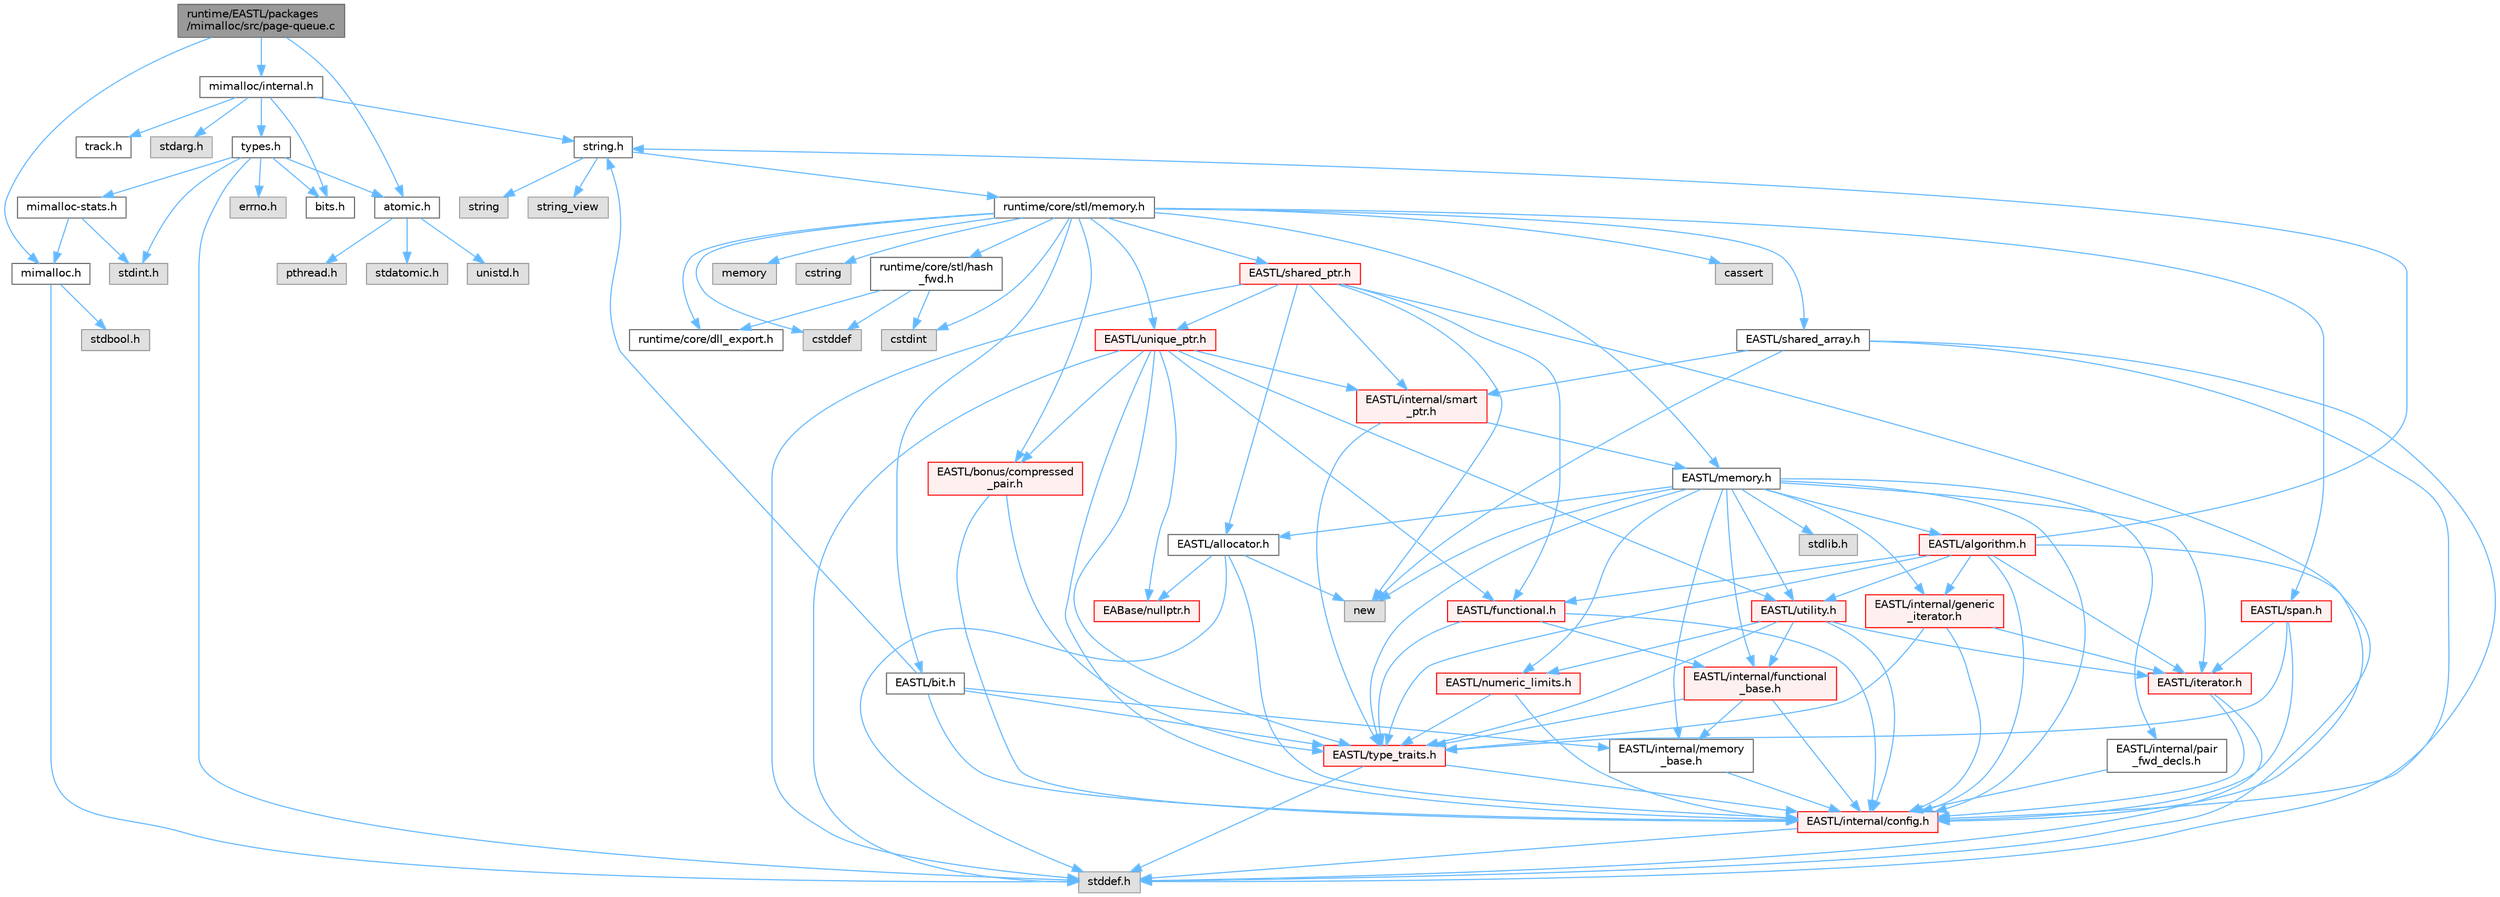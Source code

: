 digraph "runtime/EASTL/packages/mimalloc/src/page-queue.c"
{
 // LATEX_PDF_SIZE
  bgcolor="transparent";
  edge [fontname=Helvetica,fontsize=10,labelfontname=Helvetica,labelfontsize=10];
  node [fontname=Helvetica,fontsize=10,shape=box,height=0.2,width=0.4];
  Node1 [id="Node000001",label="runtime/EASTL/packages\l/mimalloc/src/page-queue.c",height=0.2,width=0.4,color="gray40", fillcolor="grey60", style="filled", fontcolor="black",tooltip=" "];
  Node1 -> Node2 [id="edge120_Node000001_Node000002",color="steelblue1",style="solid",tooltip=" "];
  Node2 [id="Node000002",label="mimalloc.h",height=0.2,width=0.4,color="grey40", fillcolor="white", style="filled",URL="$mimalloc_8h.html",tooltip=" "];
  Node2 -> Node3 [id="edge121_Node000002_Node000003",color="steelblue1",style="solid",tooltip=" "];
  Node3 [id="Node000003",label="stddef.h",height=0.2,width=0.4,color="grey60", fillcolor="#E0E0E0", style="filled",tooltip=" "];
  Node2 -> Node4 [id="edge122_Node000002_Node000004",color="steelblue1",style="solid",tooltip=" "];
  Node4 [id="Node000004",label="stdbool.h",height=0.2,width=0.4,color="grey60", fillcolor="#E0E0E0", style="filled",tooltip=" "];
  Node1 -> Node5 [id="edge123_Node000001_Node000005",color="steelblue1",style="solid",tooltip=" "];
  Node5 [id="Node000005",label="mimalloc/internal.h",height=0.2,width=0.4,color="grey40", fillcolor="white", style="filled",URL="$_e_a_s_t_l_2packages_2mimalloc_2include_2mimalloc_2internal_8h.html",tooltip=" "];
  Node5 -> Node6 [id="edge124_Node000005_Node000006",color="steelblue1",style="solid",tooltip=" "];
  Node6 [id="Node000006",label="types.h",height=0.2,width=0.4,color="grey40", fillcolor="white", style="filled",URL="$types_8h.html",tooltip=" "];
  Node6 -> Node7 [id="edge125_Node000006_Node000007",color="steelblue1",style="solid",tooltip=" "];
  Node7 [id="Node000007",label="mimalloc-stats.h",height=0.2,width=0.4,color="grey40", fillcolor="white", style="filled",URL="$mimalloc-stats_8h.html",tooltip=" "];
  Node7 -> Node2 [id="edge126_Node000007_Node000002",color="steelblue1",style="solid",tooltip=" "];
  Node7 -> Node8 [id="edge127_Node000007_Node000008",color="steelblue1",style="solid",tooltip=" "];
  Node8 [id="Node000008",label="stdint.h",height=0.2,width=0.4,color="grey60", fillcolor="#E0E0E0", style="filled",tooltip=" "];
  Node6 -> Node3 [id="edge128_Node000006_Node000003",color="steelblue1",style="solid",tooltip=" "];
  Node6 -> Node8 [id="edge129_Node000006_Node000008",color="steelblue1",style="solid",tooltip=" "];
  Node6 -> Node9 [id="edge130_Node000006_Node000009",color="steelblue1",style="solid",tooltip=" "];
  Node9 [id="Node000009",label="errno.h",height=0.2,width=0.4,color="grey60", fillcolor="#E0E0E0", style="filled",tooltip=" "];
  Node6 -> Node10 [id="edge131_Node000006_Node000010",color="steelblue1",style="solid",tooltip=" "];
  Node10 [id="Node000010",label="bits.h",height=0.2,width=0.4,color="grey40", fillcolor="white", style="filled",URL="$bits_8h.html",tooltip=" "];
  Node6 -> Node11 [id="edge132_Node000006_Node000011",color="steelblue1",style="solid",tooltip=" "];
  Node11 [id="Node000011",label="atomic.h",height=0.2,width=0.4,color="grey40", fillcolor="white", style="filled",URL="$_e_a_s_t_l_2packages_2mimalloc_2include_2mimalloc_2atomic_8h.html",tooltip=" "];
  Node11 -> Node12 [id="edge133_Node000011_Node000012",color="steelblue1",style="solid",tooltip=" "];
  Node12 [id="Node000012",label="pthread.h",height=0.2,width=0.4,color="grey60", fillcolor="#E0E0E0", style="filled",tooltip=" "];
  Node11 -> Node13 [id="edge134_Node000011_Node000013",color="steelblue1",style="solid",tooltip=" "];
  Node13 [id="Node000013",label="stdatomic.h",height=0.2,width=0.4,color="grey60", fillcolor="#E0E0E0", style="filled",tooltip=" "];
  Node11 -> Node14 [id="edge135_Node000011_Node000014",color="steelblue1",style="solid",tooltip=" "];
  Node14 [id="Node000014",label="unistd.h",height=0.2,width=0.4,color="grey60", fillcolor="#E0E0E0", style="filled",tooltip=" "];
  Node5 -> Node15 [id="edge136_Node000005_Node000015",color="steelblue1",style="solid",tooltip=" "];
  Node15 [id="Node000015",label="track.h",height=0.2,width=0.4,color="grey40", fillcolor="white", style="filled",URL="$track_8h.html",tooltip=" "];
  Node5 -> Node10 [id="edge137_Node000005_Node000010",color="steelblue1",style="solid",tooltip=" "];
  Node5 -> Node16 [id="edge138_Node000005_Node000016",color="steelblue1",style="solid",tooltip=" "];
  Node16 [id="Node000016",label="stdarg.h",height=0.2,width=0.4,color="grey60", fillcolor="#E0E0E0", style="filled",tooltip=" "];
  Node5 -> Node17 [id="edge139_Node000005_Node000017",color="steelblue1",style="solid",tooltip=" "];
  Node17 [id="Node000017",label="string.h",height=0.2,width=0.4,color="grey40", fillcolor="white", style="filled",URL="$string_8h.html",tooltip=" "];
  Node17 -> Node18 [id="edge140_Node000017_Node000018",color="steelblue1",style="solid",tooltip=" "];
  Node18 [id="Node000018",label="string",height=0.2,width=0.4,color="grey60", fillcolor="#E0E0E0", style="filled",tooltip=" "];
  Node17 -> Node19 [id="edge141_Node000017_Node000019",color="steelblue1",style="solid",tooltip=" "];
  Node19 [id="Node000019",label="string_view",height=0.2,width=0.4,color="grey60", fillcolor="#E0E0E0", style="filled",tooltip=" "];
  Node17 -> Node20 [id="edge142_Node000017_Node000020",color="steelblue1",style="solid",tooltip=" "];
  Node20 [id="Node000020",label="runtime/core/stl/memory.h",height=0.2,width=0.4,color="grey40", fillcolor="white", style="filled",URL="$core_2stl_2memory_8h.html",tooltip=" "];
  Node20 -> Node21 [id="edge143_Node000020_Node000021",color="steelblue1",style="solid",tooltip=" "];
  Node21 [id="Node000021",label="cstddef",height=0.2,width=0.4,color="grey60", fillcolor="#E0E0E0", style="filled",tooltip=" "];
  Node20 -> Node22 [id="edge144_Node000020_Node000022",color="steelblue1",style="solid",tooltip=" "];
  Node22 [id="Node000022",label="cstdint",height=0.2,width=0.4,color="grey60", fillcolor="#E0E0E0", style="filled",tooltip=" "];
  Node20 -> Node23 [id="edge145_Node000020_Node000023",color="steelblue1",style="solid",tooltip=" "];
  Node23 [id="Node000023",label="cassert",height=0.2,width=0.4,color="grey60", fillcolor="#E0E0E0", style="filled",tooltip=" "];
  Node20 -> Node24 [id="edge146_Node000020_Node000024",color="steelblue1",style="solid",tooltip=" "];
  Node24 [id="Node000024",label="memory",height=0.2,width=0.4,color="grey60", fillcolor="#E0E0E0", style="filled",tooltip=" "];
  Node20 -> Node25 [id="edge147_Node000020_Node000025",color="steelblue1",style="solid",tooltip=" "];
  Node25 [id="Node000025",label="cstring",height=0.2,width=0.4,color="grey60", fillcolor="#E0E0E0", style="filled",tooltip=" "];
  Node20 -> Node26 [id="edge148_Node000020_Node000026",color="steelblue1",style="solid",tooltip=" "];
  Node26 [id="Node000026",label="EASTL/bit.h",height=0.2,width=0.4,color="grey40", fillcolor="white", style="filled",URL="$bit_8h.html",tooltip=" "];
  Node26 -> Node27 [id="edge149_Node000026_Node000027",color="steelblue1",style="solid",tooltip=" "];
  Node27 [id="Node000027",label="EASTL/internal/config.h",height=0.2,width=0.4,color="red", fillcolor="#FFF0F0", style="filled",URL="$config_8h.html",tooltip=" "];
  Node27 -> Node3 [id="edge150_Node000027_Node000003",color="steelblue1",style="solid",tooltip=" "];
  Node26 -> Node35 [id="edge151_Node000026_Node000035",color="steelblue1",style="solid",tooltip=" "];
  Node35 [id="Node000035",label="EASTL/internal/memory\l_base.h",height=0.2,width=0.4,color="grey40", fillcolor="white", style="filled",URL="$memory__base_8h.html",tooltip=" "];
  Node35 -> Node27 [id="edge152_Node000035_Node000027",color="steelblue1",style="solid",tooltip=" "];
  Node26 -> Node36 [id="edge153_Node000026_Node000036",color="steelblue1",style="solid",tooltip=" "];
  Node36 [id="Node000036",label="EASTL/type_traits.h",height=0.2,width=0.4,color="red", fillcolor="#FFF0F0", style="filled",URL="$_e_a_s_t_l_2include_2_e_a_s_t_l_2type__traits_8h.html",tooltip=" "];
  Node36 -> Node27 [id="edge154_Node000036_Node000027",color="steelblue1",style="solid",tooltip=" "];
  Node36 -> Node3 [id="edge155_Node000036_Node000003",color="steelblue1",style="solid",tooltip=" "];
  Node26 -> Node17 [id="edge156_Node000026_Node000017",color="steelblue1",style="solid",tooltip=" "];
  Node20 -> Node46 [id="edge157_Node000020_Node000046",color="steelblue1",style="solid",tooltip=" "];
  Node46 [id="Node000046",label="EASTL/memory.h",height=0.2,width=0.4,color="grey40", fillcolor="white", style="filled",URL="$_e_a_s_t_l_2include_2_e_a_s_t_l_2memory_8h.html",tooltip=" "];
  Node46 -> Node27 [id="edge158_Node000046_Node000027",color="steelblue1",style="solid",tooltip=" "];
  Node46 -> Node35 [id="edge159_Node000046_Node000035",color="steelblue1",style="solid",tooltip=" "];
  Node46 -> Node47 [id="edge160_Node000046_Node000047",color="steelblue1",style="solid",tooltip=" "];
  Node47 [id="Node000047",label="EASTL/internal/generic\l_iterator.h",height=0.2,width=0.4,color="red", fillcolor="#FFF0F0", style="filled",URL="$generic__iterator_8h.html",tooltip=" "];
  Node47 -> Node27 [id="edge161_Node000047_Node000027",color="steelblue1",style="solid",tooltip=" "];
  Node47 -> Node48 [id="edge162_Node000047_Node000048",color="steelblue1",style="solid",tooltip=" "];
  Node48 [id="Node000048",label="EASTL/iterator.h",height=0.2,width=0.4,color="red", fillcolor="#FFF0F0", style="filled",URL="$_e_a_s_t_l_2include_2_e_a_s_t_l_2iterator_8h.html",tooltip=" "];
  Node48 -> Node27 [id="edge163_Node000048_Node000027",color="steelblue1",style="solid",tooltip=" "];
  Node48 -> Node3 [id="edge164_Node000048_Node000003",color="steelblue1",style="solid",tooltip=" "];
  Node47 -> Node36 [id="edge165_Node000047_Node000036",color="steelblue1",style="solid",tooltip=" "];
  Node46 -> Node51 [id="edge166_Node000046_Node000051",color="steelblue1",style="solid",tooltip=" "];
  Node51 [id="Node000051",label="EASTL/internal/pair\l_fwd_decls.h",height=0.2,width=0.4,color="grey40", fillcolor="white", style="filled",URL="$pair__fwd__decls_8h.html",tooltip=" "];
  Node51 -> Node27 [id="edge167_Node000051_Node000027",color="steelblue1",style="solid",tooltip=" "];
  Node46 -> Node52 [id="edge168_Node000046_Node000052",color="steelblue1",style="solid",tooltip=" "];
  Node52 [id="Node000052",label="EASTL/internal/functional\l_base.h",height=0.2,width=0.4,color="red", fillcolor="#FFF0F0", style="filled",URL="$functional__base_8h.html",tooltip=" "];
  Node52 -> Node27 [id="edge169_Node000052_Node000027",color="steelblue1",style="solid",tooltip=" "];
  Node52 -> Node35 [id="edge170_Node000052_Node000035",color="steelblue1",style="solid",tooltip=" "];
  Node52 -> Node36 [id="edge171_Node000052_Node000036",color="steelblue1",style="solid",tooltip=" "];
  Node46 -> Node53 [id="edge172_Node000046_Node000053",color="steelblue1",style="solid",tooltip=" "];
  Node53 [id="Node000053",label="EASTL/algorithm.h",height=0.2,width=0.4,color="red", fillcolor="#FFF0F0", style="filled",URL="$_e_a_s_t_l_2include_2_e_a_s_t_l_2algorithm_8h.html",tooltip=" "];
  Node53 -> Node27 [id="edge173_Node000053_Node000027",color="steelblue1",style="solid",tooltip=" "];
  Node53 -> Node36 [id="edge174_Node000053_Node000036",color="steelblue1",style="solid",tooltip=" "];
  Node53 -> Node48 [id="edge175_Node000053_Node000048",color="steelblue1",style="solid",tooltip=" "];
  Node53 -> Node56 [id="edge176_Node000053_Node000056",color="steelblue1",style="solid",tooltip=" "];
  Node56 [id="Node000056",label="EASTL/functional.h",height=0.2,width=0.4,color="red", fillcolor="#FFF0F0", style="filled",URL="$_e_a_s_t_l_2include_2_e_a_s_t_l_2functional_8h.html",tooltip=" "];
  Node56 -> Node27 [id="edge177_Node000056_Node000027",color="steelblue1",style="solid",tooltip=" "];
  Node56 -> Node36 [id="edge178_Node000056_Node000036",color="steelblue1",style="solid",tooltip=" "];
  Node56 -> Node52 [id="edge179_Node000056_Node000052",color="steelblue1",style="solid",tooltip=" "];
  Node53 -> Node63 [id="edge180_Node000053_Node000063",color="steelblue1",style="solid",tooltip=" "];
  Node63 [id="Node000063",label="EASTL/utility.h",height=0.2,width=0.4,color="red", fillcolor="#FFF0F0", style="filled",URL="$_e_a_s_t_l_2include_2_e_a_s_t_l_2utility_8h.html",tooltip=" "];
  Node63 -> Node27 [id="edge181_Node000063_Node000027",color="steelblue1",style="solid",tooltip=" "];
  Node63 -> Node36 [id="edge182_Node000063_Node000036",color="steelblue1",style="solid",tooltip=" "];
  Node63 -> Node48 [id="edge183_Node000063_Node000048",color="steelblue1",style="solid",tooltip=" "];
  Node63 -> Node64 [id="edge184_Node000063_Node000064",color="steelblue1",style="solid",tooltip=" "];
  Node64 [id="Node000064",label="EASTL/numeric_limits.h",height=0.2,width=0.4,color="red", fillcolor="#FFF0F0", style="filled",URL="$numeric__limits_8h.html",tooltip=" "];
  Node64 -> Node27 [id="edge185_Node000064_Node000027",color="steelblue1",style="solid",tooltip=" "];
  Node64 -> Node36 [id="edge186_Node000064_Node000036",color="steelblue1",style="solid",tooltip=" "];
  Node63 -> Node52 [id="edge187_Node000063_Node000052",color="steelblue1",style="solid",tooltip=" "];
  Node53 -> Node47 [id="edge188_Node000053_Node000047",color="steelblue1",style="solid",tooltip=" "];
  Node53 -> Node3 [id="edge189_Node000053_Node000003",color="steelblue1",style="solid",tooltip=" "];
  Node53 -> Node17 [id="edge190_Node000053_Node000017",color="steelblue1",style="solid",tooltip=" "];
  Node46 -> Node36 [id="edge191_Node000046_Node000036",color="steelblue1",style="solid",tooltip=" "];
  Node46 -> Node60 [id="edge192_Node000046_Node000060",color="steelblue1",style="solid",tooltip=" "];
  Node60 [id="Node000060",label="EASTL/allocator.h",height=0.2,width=0.4,color="grey40", fillcolor="white", style="filled",URL="$allocator_8h.html",tooltip=" "];
  Node60 -> Node27 [id="edge193_Node000060_Node000027",color="steelblue1",style="solid",tooltip=" "];
  Node60 -> Node38 [id="edge194_Node000060_Node000038",color="steelblue1",style="solid",tooltip=" "];
  Node38 [id="Node000038",label="EABase/nullptr.h",height=0.2,width=0.4,color="red", fillcolor="#FFF0F0", style="filled",URL="$nullptr_8h.html",tooltip=" "];
  Node60 -> Node3 [id="edge195_Node000060_Node000003",color="steelblue1",style="solid",tooltip=" "];
  Node60 -> Node61 [id="edge196_Node000060_Node000061",color="steelblue1",style="solid",tooltip=" "];
  Node61 [id="Node000061",label="new",height=0.2,width=0.4,color="grey60", fillcolor="#E0E0E0", style="filled",tooltip=" "];
  Node46 -> Node48 [id="edge197_Node000046_Node000048",color="steelblue1",style="solid",tooltip=" "];
  Node46 -> Node63 [id="edge198_Node000046_Node000063",color="steelblue1",style="solid",tooltip=" "];
  Node46 -> Node64 [id="edge199_Node000046_Node000064",color="steelblue1",style="solid",tooltip=" "];
  Node46 -> Node73 [id="edge200_Node000046_Node000073",color="steelblue1",style="solid",tooltip=" "];
  Node73 [id="Node000073",label="stdlib.h",height=0.2,width=0.4,color="grey60", fillcolor="#E0E0E0", style="filled",tooltip=" "];
  Node46 -> Node61 [id="edge201_Node000046_Node000061",color="steelblue1",style="solid",tooltip=" "];
  Node20 -> Node74 [id="edge202_Node000020_Node000074",color="steelblue1",style="solid",tooltip=" "];
  Node74 [id="Node000074",label="EASTL/shared_array.h",height=0.2,width=0.4,color="grey40", fillcolor="white", style="filled",URL="$shared__array_8h.html",tooltip=" "];
  Node74 -> Node27 [id="edge203_Node000074_Node000027",color="steelblue1",style="solid",tooltip=" "];
  Node74 -> Node75 [id="edge204_Node000074_Node000075",color="steelblue1",style="solid",tooltip=" "];
  Node75 [id="Node000075",label="EASTL/internal/smart\l_ptr.h",height=0.2,width=0.4,color="red", fillcolor="#FFF0F0", style="filled",URL="$smart__ptr_8h.html",tooltip=" "];
  Node75 -> Node46 [id="edge205_Node000075_Node000046",color="steelblue1",style="solid",tooltip=" "];
  Node75 -> Node36 [id="edge206_Node000075_Node000036",color="steelblue1",style="solid",tooltip=" "];
  Node74 -> Node61 [id="edge207_Node000074_Node000061",color="steelblue1",style="solid",tooltip=" "];
  Node74 -> Node3 [id="edge208_Node000074_Node000003",color="steelblue1",style="solid",tooltip=" "];
  Node20 -> Node77 [id="edge209_Node000020_Node000077",color="steelblue1",style="solid",tooltip=" "];
  Node77 [id="Node000077",label="EASTL/unique_ptr.h",height=0.2,width=0.4,color="red", fillcolor="#FFF0F0", style="filled",URL="$unique__ptr_8h.html",tooltip=" "];
  Node77 -> Node38 [id="edge210_Node000077_Node000038",color="steelblue1",style="solid",tooltip=" "];
  Node77 -> Node78 [id="edge211_Node000077_Node000078",color="steelblue1",style="solid",tooltip=" "];
  Node78 [id="Node000078",label="EASTL/bonus/compressed\l_pair.h",height=0.2,width=0.4,color="red", fillcolor="#FFF0F0", style="filled",URL="$compressed__pair_8h.html",tooltip=" "];
  Node78 -> Node27 [id="edge212_Node000078_Node000027",color="steelblue1",style="solid",tooltip=" "];
  Node78 -> Node36 [id="edge213_Node000078_Node000036",color="steelblue1",style="solid",tooltip=" "];
  Node77 -> Node56 [id="edge214_Node000077_Node000056",color="steelblue1",style="solid",tooltip=" "];
  Node77 -> Node27 [id="edge215_Node000077_Node000027",color="steelblue1",style="solid",tooltip=" "];
  Node77 -> Node75 [id="edge216_Node000077_Node000075",color="steelblue1",style="solid",tooltip=" "];
  Node77 -> Node36 [id="edge217_Node000077_Node000036",color="steelblue1",style="solid",tooltip=" "];
  Node77 -> Node63 [id="edge218_Node000077_Node000063",color="steelblue1",style="solid",tooltip=" "];
  Node77 -> Node3 [id="edge219_Node000077_Node000003",color="steelblue1",style="solid",tooltip=" "];
  Node20 -> Node80 [id="edge220_Node000020_Node000080",color="steelblue1",style="solid",tooltip=" "];
  Node80 [id="Node000080",label="EASTL/shared_ptr.h",height=0.2,width=0.4,color="red", fillcolor="#FFF0F0", style="filled",URL="$shared__ptr_8h.html",tooltip=" "];
  Node80 -> Node27 [id="edge221_Node000080_Node000027",color="steelblue1",style="solid",tooltip=" "];
  Node80 -> Node75 [id="edge222_Node000080_Node000075",color="steelblue1",style="solid",tooltip=" "];
  Node80 -> Node77 [id="edge223_Node000080_Node000077",color="steelblue1",style="solid",tooltip=" "];
  Node80 -> Node56 [id="edge224_Node000080_Node000056",color="steelblue1",style="solid",tooltip=" "];
  Node80 -> Node60 [id="edge225_Node000080_Node000060",color="steelblue1",style="solid",tooltip=" "];
  Node80 -> Node61 [id="edge226_Node000080_Node000061",color="steelblue1",style="solid",tooltip=" "];
  Node80 -> Node3 [id="edge227_Node000080_Node000003",color="steelblue1",style="solid",tooltip=" "];
  Node20 -> Node160 [id="edge228_Node000020_Node000160",color="steelblue1",style="solid",tooltip=" "];
  Node160 [id="Node000160",label="EASTL/span.h",height=0.2,width=0.4,color="red", fillcolor="#FFF0F0", style="filled",URL="$span_8h.html",tooltip=" "];
  Node160 -> Node27 [id="edge229_Node000160_Node000027",color="steelblue1",style="solid",tooltip=" "];
  Node160 -> Node36 [id="edge230_Node000160_Node000036",color="steelblue1",style="solid",tooltip=" "];
  Node160 -> Node48 [id="edge231_Node000160_Node000048",color="steelblue1",style="solid",tooltip=" "];
  Node20 -> Node78 [id="edge232_Node000020_Node000078",color="steelblue1",style="solid",tooltip=" "];
  Node20 -> Node163 [id="edge233_Node000020_Node000163",color="steelblue1",style="solid",tooltip=" "];
  Node163 [id="Node000163",label="runtime/core/dll_export.h",height=0.2,width=0.4,color="grey40", fillcolor="white", style="filled",URL="$dll__export_8h.html",tooltip=" "];
  Node20 -> Node164 [id="edge234_Node000020_Node000164",color="steelblue1",style="solid",tooltip=" "];
  Node164 [id="Node000164",label="runtime/core/stl/hash\l_fwd.h",height=0.2,width=0.4,color="grey40", fillcolor="white", style="filled",URL="$hash__fwd_8h.html",tooltip=" "];
  Node164 -> Node21 [id="edge235_Node000164_Node000021",color="steelblue1",style="solid",tooltip=" "];
  Node164 -> Node22 [id="edge236_Node000164_Node000022",color="steelblue1",style="solid",tooltip=" "];
  Node164 -> Node163 [id="edge237_Node000164_Node000163",color="steelblue1",style="solid",tooltip=" "];
  Node1 -> Node11 [id="edge238_Node000001_Node000011",color="steelblue1",style="solid",tooltip=" "];
}
